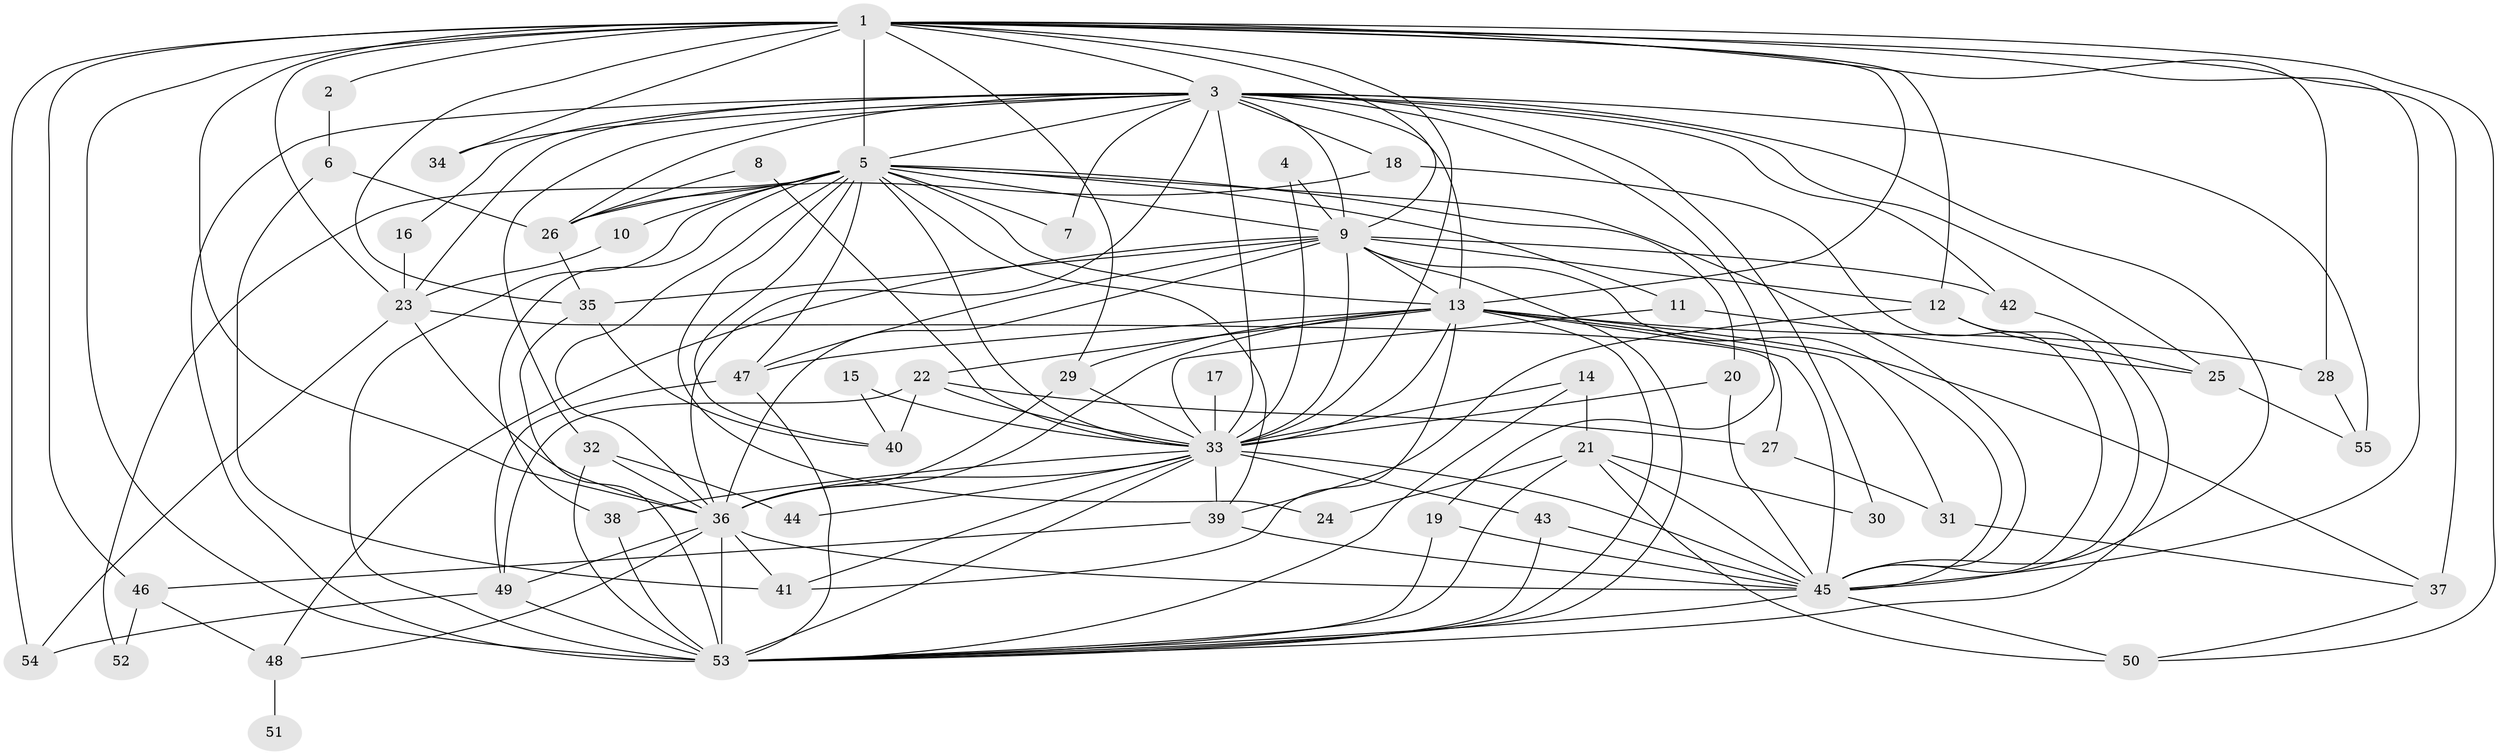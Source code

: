 // original degree distribution, {18: 0.009174311926605505, 19: 0.01834862385321101, 16: 0.01834862385321101, 26: 0.009174311926605505, 30: 0.009174311926605505, 23: 0.009174311926605505, 17: 0.009174311926605505, 25: 0.009174311926605505, 2: 0.5412844036697247, 3: 0.1834862385321101, 6: 0.027522935779816515, 4: 0.10091743119266056, 5: 0.03669724770642202, 8: 0.009174311926605505, 9: 0.009174311926605505}
// Generated by graph-tools (version 1.1) at 2025/36/03/04/25 23:36:21]
// undirected, 55 vertices, 155 edges
graph export_dot {
  node [color=gray90,style=filled];
  1;
  2;
  3;
  4;
  5;
  6;
  7;
  8;
  9;
  10;
  11;
  12;
  13;
  14;
  15;
  16;
  17;
  18;
  19;
  20;
  21;
  22;
  23;
  24;
  25;
  26;
  27;
  28;
  29;
  30;
  31;
  32;
  33;
  34;
  35;
  36;
  37;
  38;
  39;
  40;
  41;
  42;
  43;
  44;
  45;
  46;
  47;
  48;
  49;
  50;
  51;
  52;
  53;
  54;
  55;
  1 -- 2 [weight=2.0];
  1 -- 3 [weight=2.0];
  1 -- 5 [weight=2.0];
  1 -- 9 [weight=2.0];
  1 -- 12 [weight=1.0];
  1 -- 13 [weight=2.0];
  1 -- 23 [weight=1.0];
  1 -- 28 [weight=1.0];
  1 -- 29 [weight=1.0];
  1 -- 33 [weight=3.0];
  1 -- 34 [weight=3.0];
  1 -- 35 [weight=1.0];
  1 -- 36 [weight=2.0];
  1 -- 37 [weight=1.0];
  1 -- 45 [weight=2.0];
  1 -- 46 [weight=1.0];
  1 -- 50 [weight=1.0];
  1 -- 53 [weight=3.0];
  1 -- 54 [weight=2.0];
  2 -- 6 [weight=1.0];
  3 -- 5 [weight=1.0];
  3 -- 7 [weight=1.0];
  3 -- 9 [weight=1.0];
  3 -- 13 [weight=1.0];
  3 -- 16 [weight=1.0];
  3 -- 18 [weight=1.0];
  3 -- 19 [weight=1.0];
  3 -- 23 [weight=2.0];
  3 -- 25 [weight=1.0];
  3 -- 26 [weight=1.0];
  3 -- 30 [weight=1.0];
  3 -- 32 [weight=1.0];
  3 -- 33 [weight=1.0];
  3 -- 34 [weight=1.0];
  3 -- 36 [weight=2.0];
  3 -- 42 [weight=1.0];
  3 -- 45 [weight=2.0];
  3 -- 53 [weight=1.0];
  3 -- 55 [weight=1.0];
  4 -- 9 [weight=1.0];
  4 -- 33 [weight=1.0];
  5 -- 7 [weight=1.0];
  5 -- 9 [weight=2.0];
  5 -- 10 [weight=1.0];
  5 -- 11 [weight=1.0];
  5 -- 13 [weight=1.0];
  5 -- 20 [weight=1.0];
  5 -- 24 [weight=1.0];
  5 -- 26 [weight=2.0];
  5 -- 33 [weight=2.0];
  5 -- 36 [weight=1.0];
  5 -- 38 [weight=1.0];
  5 -- 39 [weight=1.0];
  5 -- 40 [weight=2.0];
  5 -- 45 [weight=1.0];
  5 -- 47 [weight=1.0];
  5 -- 52 [weight=1.0];
  5 -- 53 [weight=3.0];
  6 -- 26 [weight=2.0];
  6 -- 41 [weight=1.0];
  8 -- 26 [weight=1.0];
  8 -- 33 [weight=1.0];
  9 -- 12 [weight=1.0];
  9 -- 13 [weight=1.0];
  9 -- 33 [weight=1.0];
  9 -- 35 [weight=1.0];
  9 -- 36 [weight=2.0];
  9 -- 42 [weight=1.0];
  9 -- 45 [weight=1.0];
  9 -- 47 [weight=1.0];
  9 -- 48 [weight=2.0];
  9 -- 53 [weight=1.0];
  10 -- 23 [weight=1.0];
  11 -- 25 [weight=1.0];
  11 -- 33 [weight=1.0];
  12 -- 25 [weight=1.0];
  12 -- 39 [weight=1.0];
  12 -- 45 [weight=1.0];
  13 -- 22 [weight=1.0];
  13 -- 28 [weight=1.0];
  13 -- 29 [weight=1.0];
  13 -- 31 [weight=1.0];
  13 -- 33 [weight=2.0];
  13 -- 36 [weight=1.0];
  13 -- 37 [weight=1.0];
  13 -- 41 [weight=1.0];
  13 -- 45 [weight=1.0];
  13 -- 47 [weight=1.0];
  13 -- 53 [weight=1.0];
  14 -- 21 [weight=1.0];
  14 -- 33 [weight=1.0];
  14 -- 53 [weight=1.0];
  15 -- 33 [weight=1.0];
  15 -- 40 [weight=1.0];
  16 -- 23 [weight=1.0];
  17 -- 33 [weight=1.0];
  18 -- 26 [weight=1.0];
  18 -- 45 [weight=1.0];
  19 -- 45 [weight=1.0];
  19 -- 53 [weight=1.0];
  20 -- 33 [weight=1.0];
  20 -- 45 [weight=1.0];
  21 -- 24 [weight=1.0];
  21 -- 30 [weight=1.0];
  21 -- 45 [weight=1.0];
  21 -- 50 [weight=1.0];
  21 -- 53 [weight=1.0];
  22 -- 27 [weight=1.0];
  22 -- 33 [weight=2.0];
  22 -- 40 [weight=1.0];
  22 -- 49 [weight=1.0];
  23 -- 27 [weight=1.0];
  23 -- 36 [weight=1.0];
  23 -- 54 [weight=1.0];
  25 -- 55 [weight=1.0];
  26 -- 35 [weight=1.0];
  27 -- 31 [weight=1.0];
  28 -- 55 [weight=1.0];
  29 -- 33 [weight=1.0];
  29 -- 36 [weight=1.0];
  31 -- 37 [weight=1.0];
  32 -- 36 [weight=1.0];
  32 -- 44 [weight=1.0];
  32 -- 53 [weight=1.0];
  33 -- 36 [weight=1.0];
  33 -- 38 [weight=1.0];
  33 -- 39 [weight=1.0];
  33 -- 41 [weight=1.0];
  33 -- 43 [weight=1.0];
  33 -- 44 [weight=1.0];
  33 -- 45 [weight=1.0];
  33 -- 53 [weight=1.0];
  35 -- 40 [weight=1.0];
  35 -- 53 [weight=1.0];
  36 -- 41 [weight=1.0];
  36 -- 45 [weight=1.0];
  36 -- 48 [weight=1.0];
  36 -- 49 [weight=1.0];
  36 -- 53 [weight=1.0];
  37 -- 50 [weight=1.0];
  38 -- 53 [weight=1.0];
  39 -- 45 [weight=1.0];
  39 -- 46 [weight=1.0];
  42 -- 53 [weight=1.0];
  43 -- 45 [weight=1.0];
  43 -- 53 [weight=1.0];
  45 -- 50 [weight=1.0];
  45 -- 53 [weight=2.0];
  46 -- 48 [weight=1.0];
  46 -- 52 [weight=1.0];
  47 -- 49 [weight=1.0];
  47 -- 53 [weight=1.0];
  48 -- 51 [weight=1.0];
  49 -- 53 [weight=1.0];
  49 -- 54 [weight=1.0];
}
